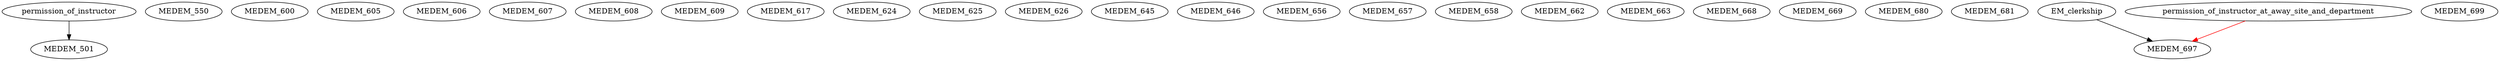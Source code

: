 digraph G {
    edge [color=black];
    permission_of_instructor -> MEDEM_501;
    MEDEM_550;
    MEDEM_600;
    MEDEM_605;
    MEDEM_606;
    MEDEM_607;
    MEDEM_608;
    MEDEM_609;
    MEDEM_617;
    MEDEM_624;
    MEDEM_625;
    MEDEM_626;
    MEDEM_645;
    MEDEM_646;
    MEDEM_656;
    MEDEM_657;
    MEDEM_658;
    MEDEM_662;
    MEDEM_663;
    MEDEM_668;
    MEDEM_669;
    MEDEM_680;
    MEDEM_681;
    edge [color=black];
    EM_clerkship -> MEDEM_697;
    edge [color=red];
    permission_of_instructor_at_away_site_and_department -> MEDEM_697;
    MEDEM_699;
}
